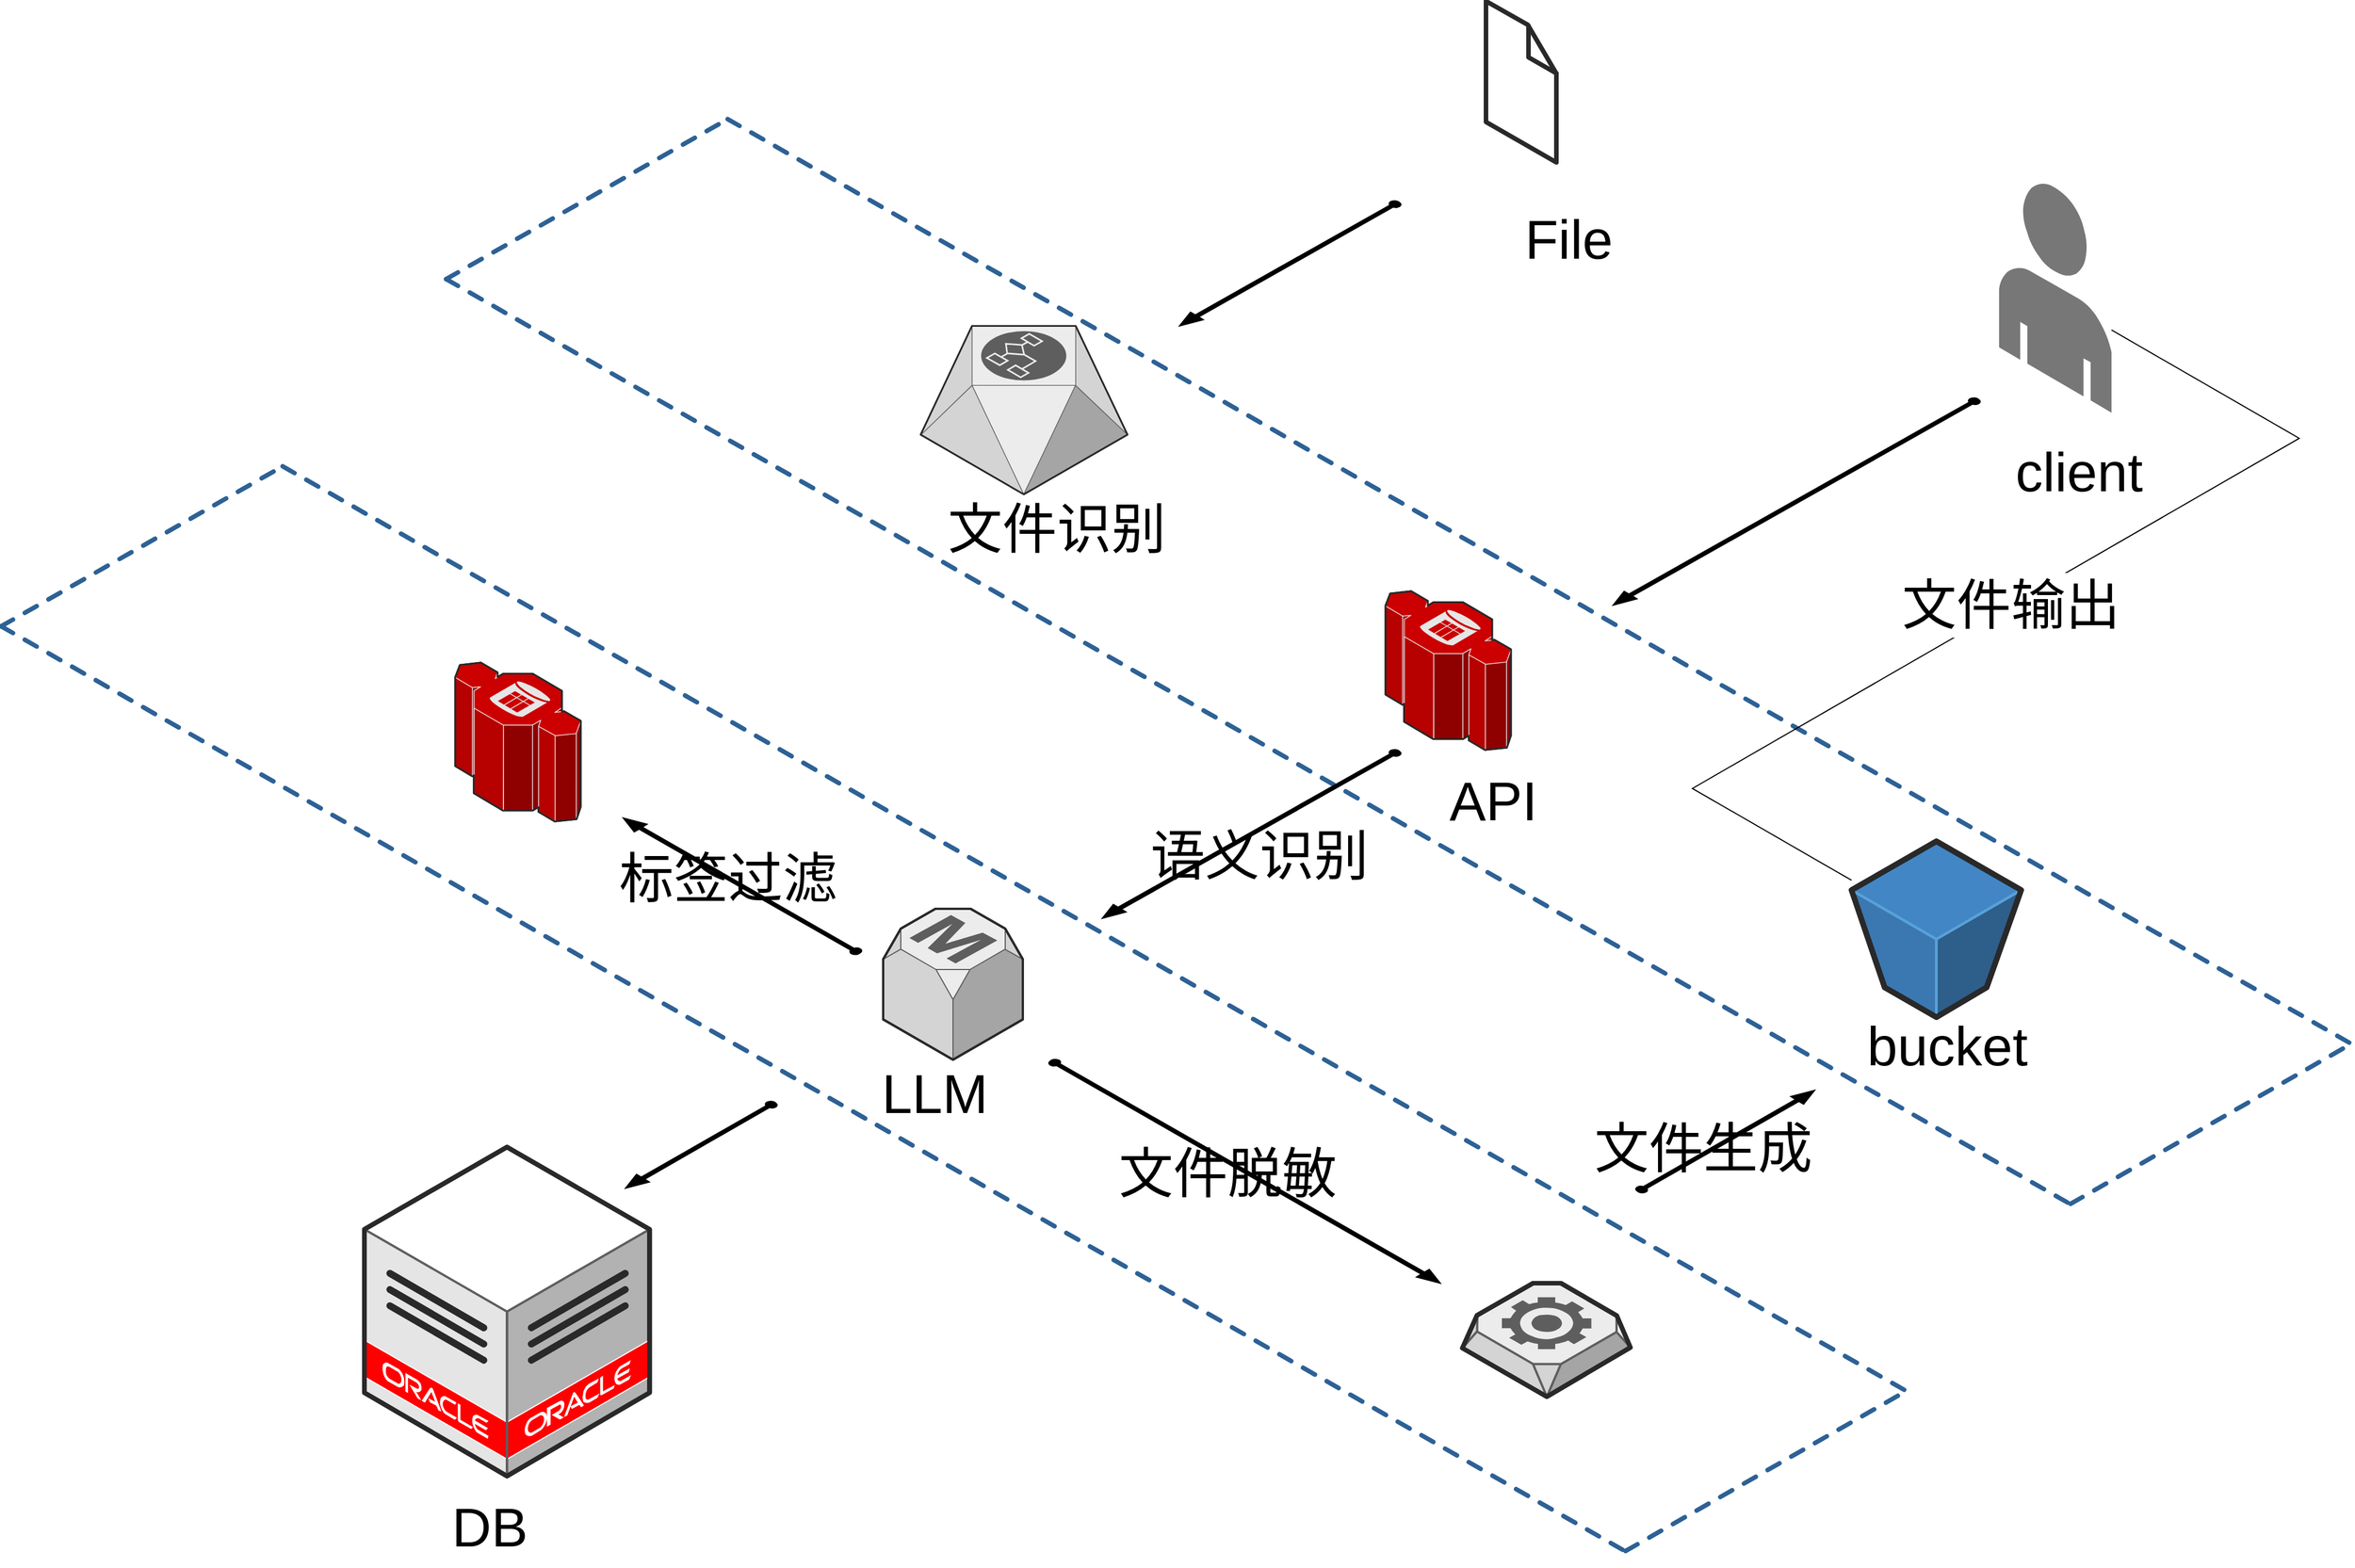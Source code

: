 <mxfile version="25.0.3">
  <diagram name="Page-1" id="aaaa8250-4180-3840-79b5-4cada1eebb92">
    <mxGraphModel dx="2442" dy="1450" grid="1" gridSize="10" guides="1" tooltips="1" connect="1" arrows="1" fold="1" page="1" pageScale="1" pageWidth="1100" pageHeight="850" background="none" math="0" shadow="0">
      <root>
        <mxCell id="0" />
        <mxCell id="1" parent="0" />
        <mxCell id="1a8abee3a6cfdf20-7" value="" style="verticalLabelPosition=bottom;html=1;verticalAlign=top;strokeWidth=1;dashed=0;shape=mxgraph.aws3d.workflowService;fillColor=#ECECEC;strokeColor=#5E5E5E;aspect=fixed;rounded=1;shadow=0;comic=0;fontSize=12" parent="1" vertex="1">
          <mxGeometry x="1010" y="746.3" width="182.2" height="148.4" as="geometry" />
        </mxCell>
        <mxCell id="1a8abee3a6cfdf20-12" value="" style="verticalLabelPosition=bottom;html=1;verticalAlign=top;strokeWidth=1;dashed=0;shape=mxgraph.aws3d.redshift;fillColor=#CC0000;strokeColor=#E6E6E6;aspect=fixed;rounded=1;shadow=0;comic=0;fontSize=12" parent="1" vertex="1">
          <mxGeometry x="1419.47" y="980" width="110.53" height="140" as="geometry" />
        </mxCell>
        <mxCell id="1a8abee3a6cfdf20-36" value="" style="verticalLabelPosition=bottom;html=1;verticalAlign=top;strokeWidth=1;dashed=0;shape=mxgraph.aws3d.arrowSW;fillColor=#000000;aspect=fixed;rounded=1;shadow=0;comic=0;fontFamily=Verdana;fontSize=12" parent="1" vertex="1">
          <mxGeometry x="1238" y="636.3" width="195" height="110" as="geometry" />
        </mxCell>
        <mxCell id="d5ac148becb70bc-3" value="" style="verticalLabelPosition=bottom;html=1;verticalAlign=top;strokeWidth=1;dashed=0;shape=mxgraph.aws3d.rdsMaster;fillColor=#ECECEC;strokeColor=#5E5E5E;aspect=fixed;rounded=1;shadow=0;comic=0;fontFamily=Verdana;fontSize=12" parent="1" vertex="1">
          <mxGeometry x="977" y="1260" width="123" height="133" as="geometry" />
        </mxCell>
        <mxCell id="d5ac148becb70bc-8" value="" style="verticalLabelPosition=bottom;html=1;verticalAlign=top;strokeWidth=1;dashed=0;shape=mxgraph.aws3d.dashedArrowlessEdge;aspect=fixed;rounded=1;shadow=0;comic=0;fontFamily=Verdana;fontSize=12" parent="1" vertex="1">
          <mxGeometry x="840" y="564" width="1432" height="816" as="geometry" />
        </mxCell>
        <mxCell id="d5ac148becb70bc-9" value="" style="verticalLabelPosition=bottom;html=1;verticalAlign=top;strokeWidth=1;dashed=0;shape=mxgraph.aws3d.dashedArrowlessEdge;aspect=fixed;rounded=1;shadow=0;comic=0;fontFamily=Verdana;fontSize=12" parent="1" vertex="1">
          <mxGeometry x="592" y="705" width="1432" height="816" as="geometry" />
        </mxCell>
        <mxCell id="d5ac148becb70bc-10" value="" style="verticalLabelPosition=bottom;html=1;verticalAlign=top;strokeWidth=1;dashed=0;shape=mxgraph.aws3d.dashedArrowlessEdge;fillColor=#000000;aspect=fixed;rounded=1;shadow=0;comic=0;fontFamily=Verdana;fontSize=12;fontColor=#000000;flipV=1;" parent="1" vertex="1">
          <mxGeometry x="592" y="564" width="248" height="141" as="geometry" />
        </mxCell>
        <mxCell id="d5ac148becb70bc-12" value="" style="verticalLabelPosition=bottom;html=1;verticalAlign=top;strokeWidth=1;dashed=0;shape=mxgraph.aws3d.dashedArrowlessEdge;aspect=fixed;rounded=1;shadow=0;comic=0;fontFamily=Verdana;fontSize=12;flipV=1;" parent="1" vertex="1">
          <mxGeometry x="2023" y="1380" width="245.49" height="140" as="geometry" />
        </mxCell>
        <mxCell id="Fo3KfSuAsu3M8-w_BIFj-1" value="" style="verticalLabelPosition=bottom;html=1;verticalAlign=top;strokeWidth=1;align=center;outlineConnect=0;dashed=0;outlineConnect=0;shape=mxgraph.aws3d.file;aspect=fixed;strokeColor=#292929;" vertex="1" parent="1">
          <mxGeometry x="1508" y="460" width="62" height="142.12" as="geometry" />
        </mxCell>
        <mxCell id="Fo3KfSuAsu3M8-w_BIFj-3" value="&lt;span style=&quot;font-size: 48px;&quot;&gt;File&lt;/span&gt;" style="text;strokeColor=none;align=center;fillColor=none;html=1;verticalAlign=middle;whiteSpace=wrap;rounded=0;" vertex="1" parent="1">
          <mxGeometry x="1485.5" y="655" width="190" height="30" as="geometry" />
        </mxCell>
        <mxCell id="Fo3KfSuAsu3M8-w_BIFj-9" value="" style="verticalLabelPosition=bottom;html=1;verticalAlign=top;strokeWidth=1;dashed=0;shape=mxgraph.aws3d.arrowSW;fillColor=#000000;aspect=fixed;rounded=1;shadow=0;comic=0;fontFamily=Verdana;fontSize=12" vertex="1" parent="1">
          <mxGeometry x="1620" y="810" width="323.26" height="182.36" as="geometry" />
        </mxCell>
        <mxCell id="Fo3KfSuAsu3M8-w_BIFj-13" value="&lt;font style=&quot;font-size: 48px;&quot;&gt;client&lt;/font&gt;" style="text;html=1;align=center;verticalAlign=middle;resizable=0;points=[];autosize=1;strokeColor=none;fillColor=none;" vertex="1" parent="1">
          <mxGeometry x="1960" y="840" width="140" height="70" as="geometry" />
        </mxCell>
        <mxCell id="Fo3KfSuAsu3M8-w_BIFj-21" value="" style="verticalLabelPosition=bottom;html=1;verticalAlign=top;strokeWidth=1;align=center;outlineConnect=0;dashed=0;outlineConnect=0;shape=mxgraph.aws3d.end_user;strokeColor=none;fillColor=#777777;aspect=fixed;" vertex="1" parent="1">
          <mxGeometry x="1960" y="619.77" width="99" height="202.97" as="geometry" />
        </mxCell>
        <mxCell id="Fo3KfSuAsu3M8-w_BIFj-39" value="" style="verticalLabelPosition=bottom;html=1;verticalAlign=top;strokeWidth=1;align=center;outlineConnect=0;dashed=0;outlineConnect=0;shape=mxgraph.aws3d.s3Bucket;fillColor=#4286c5;strokeColor=#57A2D8;aspect=fixed;fontFamily=Helvetica;fontSize=12;fontColor=default;autosize=1;resizable=1;movable=1;rotatable=1;deletable=1;editable=1;locked=0;connectable=1;" vertex="1" parent="1">
          <mxGeometry x="1830" y="1200.5" width="149.41" height="155" as="geometry" />
        </mxCell>
        <mxCell id="Fo3KfSuAsu3M8-w_BIFj-41" style="edgeStyle=orthogonalEdgeStyle;rounded=0;orthogonalLoop=1;jettySize=auto;html=1;exitX=0.5;exitY=1;exitDx=0;exitDy=0;fontFamily=Helvetica;fontSize=12;fontColor=default;autosize=1;resizable=0;" edge="1" parent="1">
          <mxGeometry relative="1" as="geometry">
            <mxPoint x="1220.62" y="953.83" as="sourcePoint" />
            <mxPoint x="1220.62" y="953.83" as="targetPoint" />
          </mxGeometry>
        </mxCell>
        <mxCell id="Fo3KfSuAsu3M8-w_BIFj-44" value="&lt;span style=&quot;font-size: 48px;&quot;&gt;API&lt;/span&gt;" style="text;strokeColor=none;align=center;fillColor=none;html=1;verticalAlign=middle;whiteSpace=wrap;rounded=0;" vertex="1" parent="1">
          <mxGeometry x="1440" y="1140" width="149" height="50" as="geometry" />
        </mxCell>
        <mxCell id="Fo3KfSuAsu3M8-w_BIFj-56" value="&lt;span style=&quot;font-size: 48px;&quot;&gt;文件识别&lt;/span&gt;" style="text;strokeColor=none;align=center;fillColor=none;html=1;verticalAlign=middle;whiteSpace=wrap;rounded=0;" vertex="1" parent="1">
          <mxGeometry x="1010" y="920" width="240" height="10" as="geometry" />
        </mxCell>
        <mxCell id="Fo3KfSuAsu3M8-w_BIFj-58" value="" style="verticalLabelPosition=bottom;html=1;verticalAlign=top;strokeWidth=1;dashed=0;shape=mxgraph.aws3d.arrowSW;fillColor=#000000;aspect=fixed;rounded=1;shadow=0;comic=0;fontFamily=Verdana;fontSize=12" vertex="1" parent="1">
          <mxGeometry x="1170" y="1120" width="263" height="148.37" as="geometry" />
        </mxCell>
        <mxCell id="Fo3KfSuAsu3M8-w_BIFj-61" value="" style="verticalLabelPosition=bottom;html=1;verticalAlign=top;strokeWidth=1;dashed=0;shape=mxgraph.aws3d.redshift;fillColor=#CC0000;strokeColor=#E6E6E6;aspect=fixed;rounded=1;shadow=0;comic=0;fontSize=12" vertex="1" parent="1">
          <mxGeometry x="600" y="1043" width="110.53" height="140" as="geometry" />
        </mxCell>
        <mxCell id="Fo3KfSuAsu3M8-w_BIFj-63" value="&lt;span style=&quot;font-size: 48px;&quot;&gt;语义识别&lt;/span&gt;" style="text;strokeColor=none;align=center;fillColor=none;html=1;verticalAlign=middle;whiteSpace=wrap;rounded=0;" vertex="1" parent="1">
          <mxGeometry x="1203.5" y="1183" width="209" height="60" as="geometry" />
        </mxCell>
        <mxCell id="Fo3KfSuAsu3M8-w_BIFj-114" value="" style="verticalLabelPosition=bottom;html=1;verticalAlign=top;strokeWidth=1;dashed=0;shape=mxgraph.aws3d.dashedArrowlessEdge;aspect=fixed;rounded=1;shadow=0;comic=0;fontFamily=Verdana;fontSize=12" vertex="1" parent="1">
          <mxGeometry x="448" y="870" width="1432" height="816" as="geometry" />
        </mxCell>
        <mxCell id="Fo3KfSuAsu3M8-w_BIFj-115" value="" style="verticalLabelPosition=bottom;html=1;verticalAlign=top;strokeWidth=1;dashed=0;shape=mxgraph.aws3d.dashedArrowlessEdge;aspect=fixed;rounded=1;shadow=0;comic=0;fontFamily=Verdana;fontSize=12" vertex="1" parent="1">
          <mxGeometry x="200" y="1011" width="1432" height="816" as="geometry" />
        </mxCell>
        <mxCell id="Fo3KfSuAsu3M8-w_BIFj-116" value="" style="verticalLabelPosition=bottom;html=1;verticalAlign=top;strokeWidth=1;dashed=0;shape=mxgraph.aws3d.dashedArrowlessEdge;fillColor=#000000;aspect=fixed;rounded=1;shadow=0;comic=0;fontFamily=Verdana;fontSize=12;fontColor=#000000;flipV=1;" vertex="1" parent="1">
          <mxGeometry x="200" y="870" width="248" height="141" as="geometry" />
        </mxCell>
        <mxCell id="Fo3KfSuAsu3M8-w_BIFj-117" value="" style="verticalLabelPosition=bottom;html=1;verticalAlign=top;strokeWidth=1;dashed=0;shape=mxgraph.aws3d.dashedArrowlessEdge;aspect=fixed;rounded=1;shadow=0;comic=0;fontFamily=Verdana;fontSize=12;flipV=1;" vertex="1" parent="1">
          <mxGeometry x="1631" y="1686" width="245.49" height="140" as="geometry" />
        </mxCell>
        <mxCell id="Fo3KfSuAsu3M8-w_BIFj-125" style="edgeStyle=orthogonalEdgeStyle;rounded=0;orthogonalLoop=1;jettySize=auto;html=1;exitX=0.5;exitY=1;exitDx=0;exitDy=0;fontFamily=Helvetica;fontSize=12;fontColor=default;autosize=1;resizable=0;" edge="1" parent="1">
          <mxGeometry relative="1" as="geometry">
            <mxPoint x="828.62" y="1259.83" as="sourcePoint" />
            <mxPoint x="828.62" y="1259.83" as="targetPoint" />
          </mxGeometry>
        </mxCell>
        <mxCell id="Fo3KfSuAsu3M8-w_BIFj-136" value="" style="verticalLabelPosition=bottom;html=1;verticalAlign=top;strokeWidth=1;align=center;outlineConnect=0;dashed=0;outlineConnect=0;shape=mxgraph.aws3d.arrowNW;fillColor=#000000;aspect=fixed;fontFamily=Helvetica;fontSize=12;fontColor=default;autosize=1;resizable=1;movable=1;rotatable=1;deletable=1;editable=1;locked=0;connectable=1;" vertex="1" parent="1">
          <mxGeometry x="748" y="1180" width="210.01" height="120" as="geometry" />
        </mxCell>
        <mxCell id="Fo3KfSuAsu3M8-w_BIFj-137" value="" style="verticalLabelPosition=bottom;html=1;verticalAlign=top;strokeWidth=1;align=center;outlineConnect=0;dashed=0;outlineConnect=0;shape=mxgraph.aws3d.arrowSE;fillColor=#000000;aspect=fixed;fontFamily=Helvetica;fontSize=12;fontColor=default;autosize=1;resizable=1;movable=1;rotatable=1;deletable=1;editable=1;locked=0;connectable=1;" vertex="1" parent="1">
          <mxGeometry x="1123" y="1393" width="344.76" height="197" as="geometry" />
        </mxCell>
        <mxCell id="Fo3KfSuAsu3M8-w_BIFj-138" value="" style="verticalLabelPosition=bottom;html=1;verticalAlign=top;strokeWidth=1;align=center;outlineConnect=0;dashed=0;outlineConnect=0;shape=mxgraph.aws3d.worker;fillColor=#ECECEC;strokeColor=#5E5E5E;aspect=fixed;fontFamily=Helvetica;fontSize=12;fontColor=default;autosize=1;resizable=1;movable=1;rotatable=1;deletable=1;editable=1;locked=0;connectable=1;" vertex="1" parent="1">
          <mxGeometry x="1487.2" y="1590" width="148.01" height="100" as="geometry" />
        </mxCell>
        <mxCell id="Fo3KfSuAsu3M8-w_BIFj-153" value="&lt;font style=&quot;font-size: 48px;&quot;&gt;文件脱敏&lt;/font&gt;" style="text;html=1;align=center;verticalAlign=middle;resizable=0;points=[];autosize=1;strokeColor=none;fillColor=none;fontFamily=Helvetica;fontSize=12;fontColor=default;" vertex="1" parent="1">
          <mxGeometry x="1170" y="1458" width="220" height="70" as="geometry" />
        </mxCell>
        <mxCell id="Fo3KfSuAsu3M8-w_BIFj-154" value="" style="verticalLabelPosition=bottom;html=1;verticalAlign=top;strokeWidth=1;align=center;outlineConnect=0;dashed=0;outlineConnect=0;shape=mxgraph.aws3d.oracleDataCenter;fillColor=#ffffff;strokeColor=#5E5E5E;aspect=fixed;fontFamily=Helvetica;fontSize=12;fontColor=default;autosize=1;resizable=1;movable=1;rotatable=1;deletable=1;editable=1;locked=0;connectable=1;" vertex="1" parent="1">
          <mxGeometry x="520" y="1470" width="251.21" height="290" as="geometry" />
        </mxCell>
        <mxCell id="Fo3KfSuAsu3M8-w_BIFj-155" value="&lt;font style=&quot;font-size: 48px;&quot;&gt;DB&lt;/font&gt;" style="text;html=1;align=center;verticalAlign=middle;resizable=0;points=[];autosize=1;strokeColor=none;fillColor=none;fontFamily=Helvetica;fontSize=12;fontColor=default;" vertex="1" parent="1">
          <mxGeometry x="585" y="1770" width="90" height="70" as="geometry" />
        </mxCell>
        <mxCell id="Fo3KfSuAsu3M8-w_BIFj-156" value="" style="verticalLabelPosition=bottom;html=1;verticalAlign=top;strokeWidth=1;align=center;outlineConnect=0;dashed=0;outlineConnect=0;shape=mxgraph.aws3d.arrowSW;fillColor=#000000;aspect=fixed;fontFamily=Helvetica;fontSize=12;fontColor=default;autosize=1;resizable=1;movable=1;rotatable=1;deletable=1;editable=1;locked=0;connectable=1;" vertex="1" parent="1">
          <mxGeometry x="750" y="1430" width="133.5" height="76.28" as="geometry" />
        </mxCell>
        <mxCell id="Fo3KfSuAsu3M8-w_BIFj-158" value="&lt;font style=&quot;font-size: 48px;&quot;&gt;LLM&lt;/font&gt;" style="text;html=1;align=center;verticalAlign=middle;resizable=0;points=[];autosize=1;strokeColor=none;fillColor=none;fontFamily=Helvetica;fontSize=12;fontColor=default;" vertex="1" parent="1">
          <mxGeometry x="962" y="1388" width="120" height="70" as="geometry" />
        </mxCell>
        <mxCell id="Fo3KfSuAsu3M8-w_BIFj-159" value="&lt;span style=&quot;font-size: 48px;&quot;&gt;标签过滤&lt;/span&gt;" style="text;html=1;align=center;verticalAlign=middle;resizable=0;points=[];autosize=1;strokeColor=none;fillColor=none;fontFamily=Helvetica;fontSize=12;fontColor=default;" vertex="1" parent="1">
          <mxGeometry x="730" y="1198.37" width="220" height="70" as="geometry" />
        </mxCell>
        <mxCell id="Fo3KfSuAsu3M8-w_BIFj-160" value="" style="verticalLabelPosition=bottom;html=1;verticalAlign=top;strokeWidth=1;align=center;outlineConnect=0;dashed=0;outlineConnect=0;shape=mxgraph.aws3d.arrowNE;fillColor=#000000;aspect=fixed;fontFamily=Helvetica;fontSize=12;fontColor=default;autosize=1;resizable=1;movable=1;rotatable=1;deletable=1;editable=1;locked=0;connectable=1;" vertex="1" parent="1">
          <mxGeometry x="1640" y="1420" width="157.5" height="90" as="geometry" />
        </mxCell>
        <mxCell id="Fo3KfSuAsu3M8-w_BIFj-161" value="&lt;font style=&quot;font-size: 48px;&quot;&gt;文件生成&lt;/font&gt;" style="text;html=1;align=center;verticalAlign=middle;resizable=0;points=[];autosize=1;strokeColor=none;fillColor=none;fontFamily=Helvetica;fontSize=12;fontColor=default;" vertex="1" parent="1">
          <mxGeometry x="1589" y="1436.28" width="220" height="70" as="geometry" />
        </mxCell>
        <mxCell id="Fo3KfSuAsu3M8-w_BIFj-164" value="&lt;span style=&quot;font-size: 48px;&quot;&gt;bucket&lt;/span&gt;" style="text;strokeColor=none;align=center;fillColor=none;html=1;verticalAlign=middle;whiteSpace=wrap;rounded=0;" vertex="1" parent="1">
          <mxGeometry x="1840" y="1355.5" width="149" height="50" as="geometry" />
        </mxCell>
        <mxCell id="Fo3KfSuAsu3M8-w_BIFj-166" value="&lt;span style=&quot;font-size: 48px;&quot;&gt;文件输出&lt;/span&gt;" style="edgeStyle=isometricEdgeStyle;endArrow=none;html=1;elbow=vertical;rounded=0;fontFamily=Helvetica;fontSize=12;fontColor=default;autosize=1;resizable=0;" edge="1" parent="1" source="Fo3KfSuAsu3M8-w_BIFj-39" target="Fo3KfSuAsu3M8-w_BIFj-21">
          <mxGeometry width="50" height="100" relative="1" as="geometry">
            <mxPoint x="1890" y="1110" as="sourcePoint" />
            <mxPoint x="1940" y="1010" as="targetPoint" />
          </mxGeometry>
        </mxCell>
      </root>
    </mxGraphModel>
  </diagram>
</mxfile>
